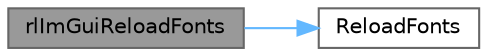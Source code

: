 digraph "rlImGuiReloadFonts"
{
 // LATEX_PDF_SIZE
  bgcolor="transparent";
  edge [fontname=Helvetica,fontsize=10,labelfontname=Helvetica,labelfontsize=10];
  node [fontname=Helvetica,fontsize=10,shape=box,height=0.2,width=0.4];
  rankdir="LR";
  Node1 [id="Node000001",label="rlImGuiReloadFonts",height=0.2,width=0.4,color="gray40", fillcolor="grey60", style="filled", fontcolor="black",tooltip="Forces the font texture atlas to be recomputed and re-cached."];
  Node1 -> Node2 [id="edge1_Node000001_Node000002",color="steelblue1",style="solid",tooltip=" "];
  Node2 [id="Node000002",label="ReloadFonts",height=0.2,width=0.4,color="grey40", fillcolor="white", style="filled",URL="$rl_im_gui_8cpp.html#a8dad24903f90e62bee722f14fbdebd8e",tooltip=" "];
}
